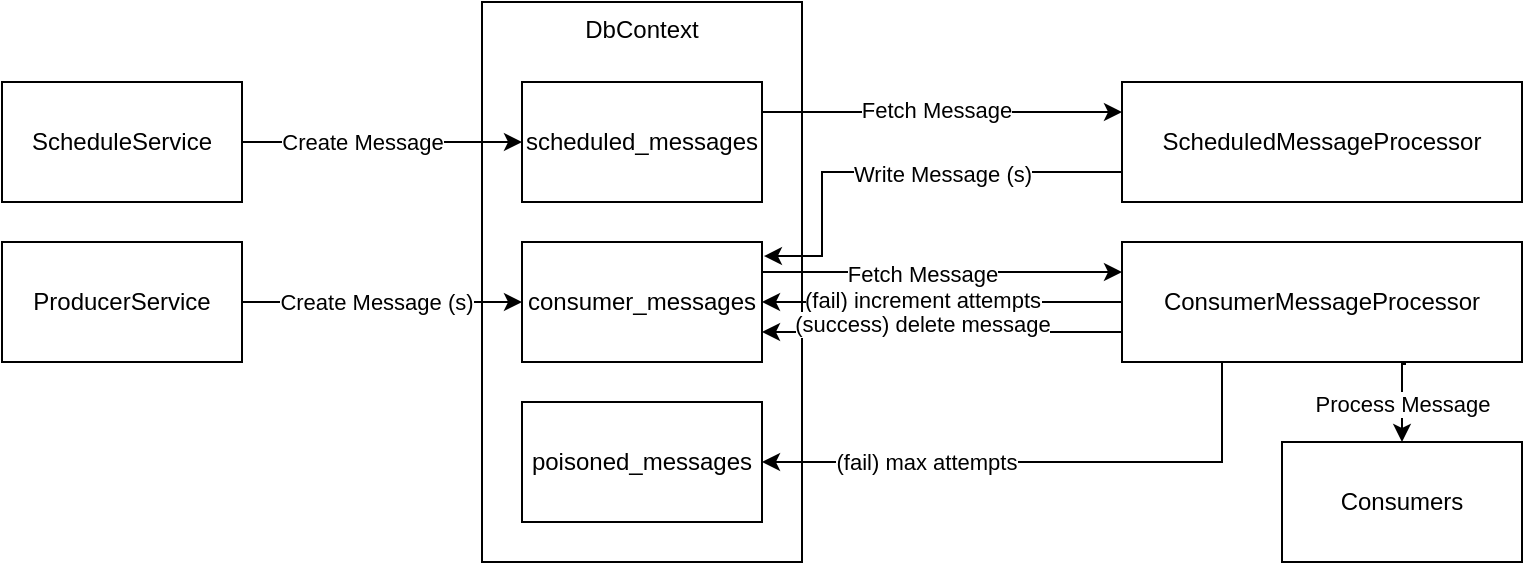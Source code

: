 <mxfile version="24.4.13" type="device">
  <diagram name="Page-1" id="_OrUQGFiRXYFzVQVvud9">
    <mxGraphModel dx="1434" dy="738" grid="1" gridSize="10" guides="1" tooltips="1" connect="1" arrows="1" fold="1" page="1" pageScale="1" pageWidth="850" pageHeight="1100" math="0" shadow="0">
      <root>
        <mxCell id="0" />
        <mxCell id="1" parent="0" />
        <mxCell id="3VKDKy7je-9GJpuhGmXI-30" value="DbContext" style="rounded=0;whiteSpace=wrap;html=1;verticalAlign=top;" vertex="1" parent="1">
          <mxGeometry x="360" y="100" width="160" height="280" as="geometry" />
        </mxCell>
        <mxCell id="3VKDKy7je-9GJpuhGmXI-9" style="edgeStyle=orthogonalEdgeStyle;rounded=0;orthogonalLoop=1;jettySize=auto;html=1;exitX=1;exitY=0.5;exitDx=0;exitDy=0;entryX=0;entryY=0.5;entryDx=0;entryDy=0;" edge="1" parent="1" source="3VKDKy7je-9GJpuhGmXI-2" target="3VKDKy7je-9GJpuhGmXI-3">
          <mxGeometry relative="1" as="geometry" />
        </mxCell>
        <mxCell id="3VKDKy7je-9GJpuhGmXI-13" value="Create Message (s)" style="edgeLabel;html=1;align=center;verticalAlign=middle;resizable=0;points=[];" vertex="1" connectable="0" parent="3VKDKy7je-9GJpuhGmXI-9">
          <mxGeometry x="-0.283" y="1" relative="1" as="geometry">
            <mxPoint x="17" y="1" as="offset" />
          </mxGeometry>
        </mxCell>
        <mxCell id="3VKDKy7je-9GJpuhGmXI-2" value="ProducerService" style="rounded=0;whiteSpace=wrap;html=1;" vertex="1" parent="1">
          <mxGeometry x="120" y="220" width="120" height="60" as="geometry" />
        </mxCell>
        <mxCell id="3VKDKy7je-9GJpuhGmXI-11" style="edgeStyle=orthogonalEdgeStyle;rounded=0;orthogonalLoop=1;jettySize=auto;html=1;exitX=1;exitY=0.25;exitDx=0;exitDy=0;entryX=0;entryY=0.25;entryDx=0;entryDy=0;" edge="1" parent="1" source="3VKDKy7je-9GJpuhGmXI-3" target="3VKDKy7je-9GJpuhGmXI-8">
          <mxGeometry relative="1" as="geometry" />
        </mxCell>
        <mxCell id="3VKDKy7je-9GJpuhGmXI-14" value="Fetch Message" style="edgeLabel;html=1;align=center;verticalAlign=middle;resizable=0;points=[];" vertex="1" connectable="0" parent="3VKDKy7je-9GJpuhGmXI-11">
          <mxGeometry x="-0.244" y="-1" relative="1" as="geometry">
            <mxPoint x="12" as="offset" />
          </mxGeometry>
        </mxCell>
        <mxCell id="3VKDKy7je-9GJpuhGmXI-3" value="consumer_messages" style="rounded=0;whiteSpace=wrap;html=1;" vertex="1" parent="1">
          <mxGeometry x="380" y="220" width="120" height="60" as="geometry" />
        </mxCell>
        <mxCell id="3VKDKy7je-9GJpuhGmXI-4" value="poisoned_messages" style="rounded=0;whiteSpace=wrap;html=1;" vertex="1" parent="1">
          <mxGeometry x="380" y="300" width="120" height="60" as="geometry" />
        </mxCell>
        <mxCell id="3VKDKy7je-9GJpuhGmXI-18" style="edgeStyle=orthogonalEdgeStyle;rounded=0;orthogonalLoop=1;jettySize=auto;html=1;exitX=1;exitY=0.25;exitDx=0;exitDy=0;entryX=0;entryY=0.25;entryDx=0;entryDy=0;" edge="1" parent="1" source="3VKDKy7je-9GJpuhGmXI-5" target="3VKDKy7je-9GJpuhGmXI-7">
          <mxGeometry relative="1" as="geometry" />
        </mxCell>
        <mxCell id="3VKDKy7je-9GJpuhGmXI-20" value="Fetch Message" style="edgeLabel;html=1;align=center;verticalAlign=middle;resizable=0;points=[];" vertex="1" connectable="0" parent="3VKDKy7je-9GJpuhGmXI-18">
          <mxGeometry x="-0.033" y="1" relative="1" as="geometry">
            <mxPoint as="offset" />
          </mxGeometry>
        </mxCell>
        <mxCell id="3VKDKy7je-9GJpuhGmXI-5" value="scheduled_messages" style="rounded=0;whiteSpace=wrap;html=1;" vertex="1" parent="1">
          <mxGeometry x="380" y="140" width="120" height="60" as="geometry" />
        </mxCell>
        <mxCell id="3VKDKy7je-9GJpuhGmXI-22" style="edgeStyle=orthogonalEdgeStyle;rounded=0;orthogonalLoop=1;jettySize=auto;html=1;exitX=1;exitY=0.5;exitDx=0;exitDy=0;entryX=0;entryY=0.5;entryDx=0;entryDy=0;" edge="1" parent="1" source="3VKDKy7je-9GJpuhGmXI-6" target="3VKDKy7je-9GJpuhGmXI-5">
          <mxGeometry relative="1" as="geometry" />
        </mxCell>
        <mxCell id="3VKDKy7je-9GJpuhGmXI-23" value="Create Message" style="edgeLabel;html=1;align=center;verticalAlign=middle;resizable=0;points=[];" vertex="1" connectable="0" parent="3VKDKy7je-9GJpuhGmXI-22">
          <mxGeometry x="-0.243" relative="1" as="geometry">
            <mxPoint x="7" as="offset" />
          </mxGeometry>
        </mxCell>
        <mxCell id="3VKDKy7je-9GJpuhGmXI-6" value="ScheduleService" style="rounded=0;whiteSpace=wrap;html=1;" vertex="1" parent="1">
          <mxGeometry x="120" y="140" width="120" height="60" as="geometry" />
        </mxCell>
        <mxCell id="3VKDKy7je-9GJpuhGmXI-7" value="ScheduledMessageProcessor" style="rounded=0;whiteSpace=wrap;html=1;" vertex="1" parent="1">
          <mxGeometry x="680" y="140" width="200" height="60" as="geometry" />
        </mxCell>
        <mxCell id="3VKDKy7je-9GJpuhGmXI-12" style="edgeStyle=orthogonalEdgeStyle;rounded=0;orthogonalLoop=1;jettySize=auto;html=1;exitX=0;exitY=0.5;exitDx=0;exitDy=0;entryX=1;entryY=0.5;entryDx=0;entryDy=0;" edge="1" parent="1" source="3VKDKy7je-9GJpuhGmXI-8" target="3VKDKy7je-9GJpuhGmXI-3">
          <mxGeometry relative="1" as="geometry" />
        </mxCell>
        <mxCell id="3VKDKy7je-9GJpuhGmXI-15" value="(fail) increment attempts" style="edgeLabel;html=1;align=center;verticalAlign=middle;resizable=0;points=[];" vertex="1" connectable="0" parent="3VKDKy7je-9GJpuhGmXI-12">
          <mxGeometry x="0.389" y="-1" relative="1" as="geometry">
            <mxPoint x="25" as="offset" />
          </mxGeometry>
        </mxCell>
        <mxCell id="3VKDKy7je-9GJpuhGmXI-16" style="edgeStyle=orthogonalEdgeStyle;rounded=0;orthogonalLoop=1;jettySize=auto;html=1;exitX=0.25;exitY=1;exitDx=0;exitDy=0;entryX=1;entryY=0.5;entryDx=0;entryDy=0;" edge="1" parent="1" source="3VKDKy7je-9GJpuhGmXI-8" target="3VKDKy7je-9GJpuhGmXI-4">
          <mxGeometry relative="1" as="geometry" />
        </mxCell>
        <mxCell id="3VKDKy7je-9GJpuhGmXI-17" value="(fail) max attempts" style="edgeLabel;html=1;align=center;verticalAlign=middle;resizable=0;points=[];" vertex="1" connectable="0" parent="3VKDKy7je-9GJpuhGmXI-16">
          <mxGeometry x="0.414" relative="1" as="geometry">
            <mxPoint as="offset" />
          </mxGeometry>
        </mxCell>
        <mxCell id="3VKDKy7je-9GJpuhGmXI-26" style="edgeStyle=orthogonalEdgeStyle;rounded=0;orthogonalLoop=1;jettySize=auto;html=1;exitX=0.71;exitY=1.017;exitDx=0;exitDy=0;entryX=0.5;entryY=0;entryDx=0;entryDy=0;exitPerimeter=0;" edge="1" parent="1" source="3VKDKy7je-9GJpuhGmXI-8" target="3VKDKy7je-9GJpuhGmXI-24">
          <mxGeometry relative="1" as="geometry" />
        </mxCell>
        <mxCell id="3VKDKy7je-9GJpuhGmXI-27" value="Process Message" style="edgeLabel;html=1;align=center;verticalAlign=middle;resizable=0;points=[];" vertex="1" connectable="0" parent="3VKDKy7je-9GJpuhGmXI-26">
          <mxGeometry x="-0.15" relative="1" as="geometry">
            <mxPoint y="4" as="offset" />
          </mxGeometry>
        </mxCell>
        <mxCell id="3VKDKy7je-9GJpuhGmXI-34" style="edgeStyle=orthogonalEdgeStyle;rounded=0;orthogonalLoop=1;jettySize=auto;html=1;exitX=0;exitY=0.75;exitDx=0;exitDy=0;entryX=1;entryY=0.75;entryDx=0;entryDy=0;" edge="1" parent="1" source="3VKDKy7je-9GJpuhGmXI-8" target="3VKDKy7je-9GJpuhGmXI-3">
          <mxGeometry relative="1" as="geometry" />
        </mxCell>
        <mxCell id="3VKDKy7je-9GJpuhGmXI-35" value="(success) delete message" style="edgeLabel;html=1;align=center;verticalAlign=middle;resizable=0;points=[];" vertex="1" connectable="0" parent="3VKDKy7je-9GJpuhGmXI-34">
          <mxGeometry x="0.567" y="-4" relative="1" as="geometry">
            <mxPoint x="41" as="offset" />
          </mxGeometry>
        </mxCell>
        <mxCell id="3VKDKy7je-9GJpuhGmXI-8" value="ConsumerMessageProcessor" style="rounded=0;whiteSpace=wrap;html=1;" vertex="1" parent="1">
          <mxGeometry x="680" y="220" width="200" height="60" as="geometry" />
        </mxCell>
        <mxCell id="3VKDKy7je-9GJpuhGmXI-19" style="edgeStyle=orthogonalEdgeStyle;rounded=0;orthogonalLoop=1;jettySize=auto;html=1;exitX=0;exitY=0.75;exitDx=0;exitDy=0;entryX=1.008;entryY=0.117;entryDx=0;entryDy=0;entryPerimeter=0;" edge="1" parent="1" source="3VKDKy7je-9GJpuhGmXI-7" target="3VKDKy7je-9GJpuhGmXI-3">
          <mxGeometry relative="1" as="geometry">
            <Array as="points">
              <mxPoint x="530" y="185" />
              <mxPoint x="530" y="227" />
            </Array>
          </mxGeometry>
        </mxCell>
        <mxCell id="3VKDKy7je-9GJpuhGmXI-21" value="Write Message (s)" style="edgeLabel;html=1;align=center;verticalAlign=middle;resizable=0;points=[];" vertex="1" connectable="0" parent="3VKDKy7je-9GJpuhGmXI-19">
          <mxGeometry x="-0.032" y="1" relative="1" as="geometry">
            <mxPoint x="17" as="offset" />
          </mxGeometry>
        </mxCell>
        <mxCell id="3VKDKy7je-9GJpuhGmXI-24" value="Consumers" style="rounded=0;whiteSpace=wrap;html=1;" vertex="1" parent="1">
          <mxGeometry x="760" y="320" width="120" height="60" as="geometry" />
        </mxCell>
      </root>
    </mxGraphModel>
  </diagram>
</mxfile>
